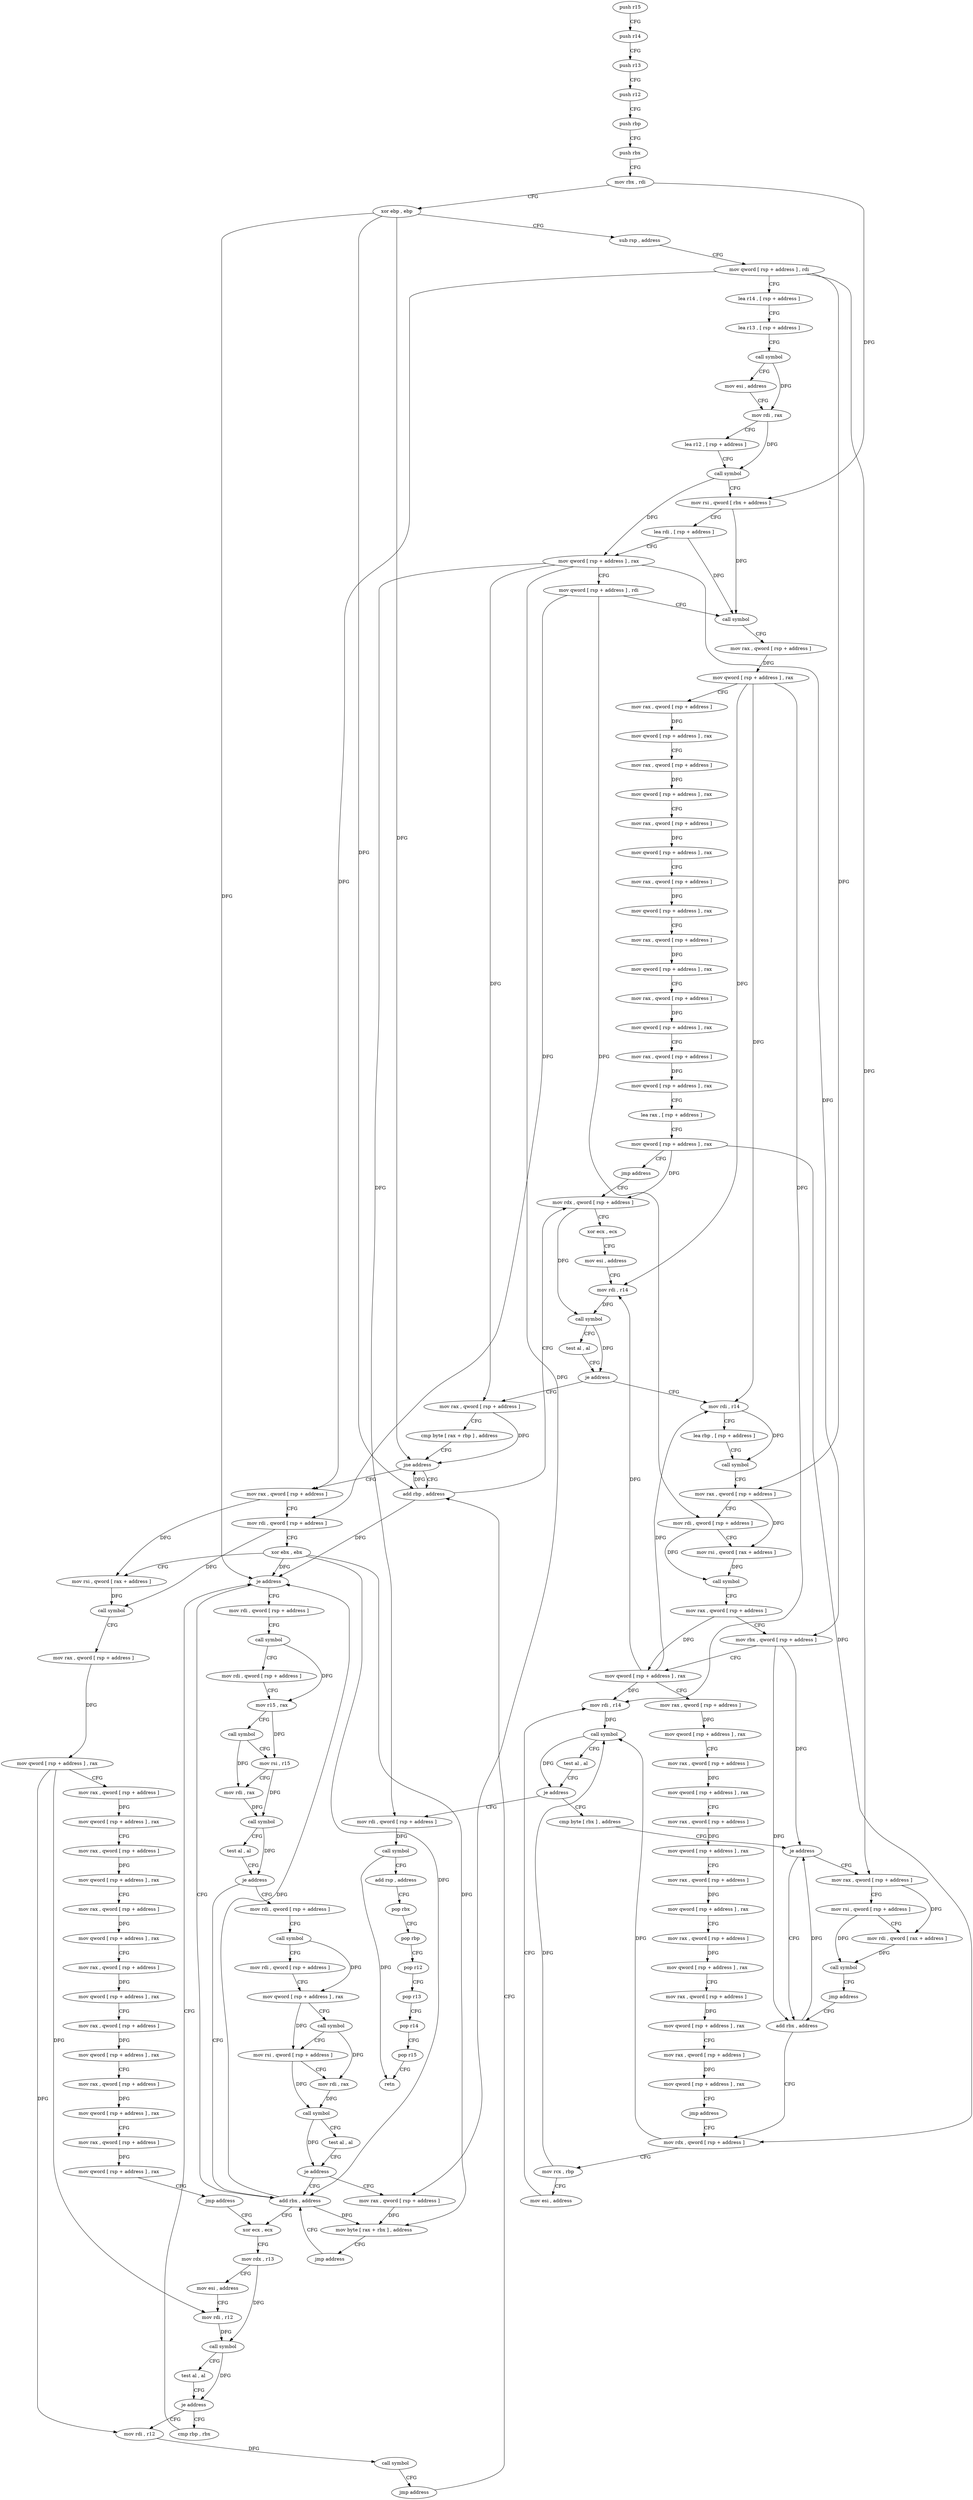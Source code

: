 digraph "func" {
"87600" [label = "push r15" ]
"87602" [label = "push r14" ]
"87604" [label = "push r13" ]
"87606" [label = "push r12" ]
"87608" [label = "push rbp" ]
"87609" [label = "push rbx" ]
"87610" [label = "mov rbx , rdi" ]
"87613" [label = "xor ebp , ebp" ]
"87615" [label = "sub rsp , address" ]
"87622" [label = "mov qword [ rsp + address ] , rdi" ]
"87627" [label = "lea r14 , [ rsp + address ]" ]
"87635" [label = "lea r13 , [ rsp + address ]" ]
"87643" [label = "call symbol" ]
"87648" [label = "mov esi , address" ]
"87653" [label = "mov rdi , rax" ]
"87656" [label = "lea r12 , [ rsp + address ]" ]
"87664" [label = "call symbol" ]
"87669" [label = "mov rsi , qword [ rbx + address ]" ]
"87673" [label = "lea rdi , [ rsp + address ]" ]
"87678" [label = "mov qword [ rsp + address ] , rax" ]
"87683" [label = "mov qword [ rsp + address ] , rdi" ]
"87688" [label = "call symbol" ]
"87693" [label = "mov rax , qword [ rsp + address ]" ]
"87698" [label = "mov qword [ rsp + address ] , rax" ]
"87706" [label = "mov rax , qword [ rsp + address ]" ]
"87711" [label = "mov qword [ rsp + address ] , rax" ]
"87719" [label = "mov rax , qword [ rsp + address ]" ]
"87724" [label = "mov qword [ rsp + address ] , rax" ]
"87732" [label = "mov rax , qword [ rsp + address ]" ]
"87737" [label = "mov qword [ rsp + address ] , rax" ]
"87745" [label = "mov rax , qword [ rsp + address ]" ]
"87750" [label = "mov qword [ rsp + address ] , rax" ]
"87758" [label = "mov rax , qword [ rsp + address ]" ]
"87763" [label = "mov qword [ rsp + address ] , rax" ]
"87771" [label = "mov rax , qword [ rsp + address ]" ]
"87776" [label = "mov qword [ rsp + address ] , rax" ]
"87784" [label = "mov rax , qword [ rsp + address ]" ]
"87789" [label = "mov qword [ rsp + address ] , rax" ]
"87797" [label = "lea rax , [ rsp + address ]" ]
"87805" [label = "mov qword [ rsp + address ] , rax" ]
"87810" [label = "jmp address" ]
"87820" [label = "mov rdx , qword [ rsp + address ]" ]
"87825" [label = "xor ecx , ecx" ]
"87827" [label = "mov esi , address" ]
"87832" [label = "mov rdi , r14" ]
"87835" [label = "call symbol" ]
"87840" [label = "test al , al" ]
"87842" [label = "je address" ]
"88152" [label = "mov rdi , r14" ]
"87848" [label = "mov rax , qword [ rsp + address ]" ]
"88155" [label = "lea rbp , [ rsp + address ]" ]
"88160" [label = "call symbol" ]
"88165" [label = "mov rax , qword [ rsp + address ]" ]
"88170" [label = "mov rdi , qword [ rsp + address ]" ]
"88175" [label = "mov rsi , qword [ rax + address ]" ]
"88179" [label = "call symbol" ]
"88184" [label = "mov rax , qword [ rsp + address ]" ]
"88189" [label = "mov rbx , qword [ rsp + address ]" ]
"88194" [label = "mov qword [ rsp + address ] , rax" ]
"88202" [label = "mov rax , qword [ rsp + address ]" ]
"88207" [label = "mov qword [ rsp + address ] , rax" ]
"88215" [label = "mov rax , qword [ rsp + address ]" ]
"88220" [label = "mov qword [ rsp + address ] , rax" ]
"88228" [label = "mov rax , qword [ rsp + address ]" ]
"88233" [label = "mov qword [ rsp + address ] , rax" ]
"88241" [label = "mov rax , qword [ rsp + address ]" ]
"88246" [label = "mov qword [ rsp + address ] , rax" ]
"88254" [label = "mov rax , qword [ rsp + address ]" ]
"88259" [label = "mov qword [ rsp + address ] , rax" ]
"88267" [label = "mov rax , qword [ rsp + address ]" ]
"88272" [label = "mov qword [ rsp + address ] , rax" ]
"88280" [label = "mov rax , qword [ rsp + address ]" ]
"88285" [label = "mov qword [ rsp + address ] , rax" ]
"88293" [label = "jmp address" ]
"88308" [label = "mov rdx , qword [ rsp + address ]" ]
"87853" [label = "cmp byte [ rax + rbp ] , address" ]
"87857" [label = "jne address" ]
"87816" [label = "add rbp , address" ]
"87859" [label = "mov rax , qword [ rsp + address ]" ]
"88313" [label = "mov rcx , rbp" ]
"88316" [label = "mov esi , address" ]
"88321" [label = "mov rdi , r14" ]
"88324" [label = "call symbol" ]
"88329" [label = "test al , al" ]
"88331" [label = "je address" ]
"88368" [label = "mov rdi , qword [ rsp + address ]" ]
"88333" [label = "cmp byte [ rbx ] , address" ]
"87864" [label = "mov rdi , qword [ rsp + address ]" ]
"87869" [label = "xor ebx , ebx" ]
"87871" [label = "mov rsi , qword [ rax + address ]" ]
"87875" [label = "call symbol" ]
"87880" [label = "mov rax , qword [ rsp + address ]" ]
"87885" [label = "mov qword [ rsp + address ] , rax" ]
"87893" [label = "mov rax , qword [ rsp + address ]" ]
"87898" [label = "mov qword [ rsp + address ] , rax" ]
"87906" [label = "mov rax , qword [ rsp + address ]" ]
"87911" [label = "mov qword [ rsp + address ] , rax" ]
"87919" [label = "mov rax , qword [ rsp + address ]" ]
"87924" [label = "mov qword [ rsp + address ] , rax" ]
"87932" [label = "mov rax , qword [ rsp + address ]" ]
"87937" [label = "mov qword [ rsp + address ] , rax" ]
"87945" [label = "mov rax , qword [ rsp + address ]" ]
"87950" [label = "mov qword [ rsp + address ] , rax" ]
"87958" [label = "mov rax , qword [ rsp + address ]" ]
"87963" [label = "mov qword [ rsp + address ] , rax" ]
"87971" [label = "mov rax , qword [ rsp + address ]" ]
"87976" [label = "mov qword [ rsp + address ] , rax" ]
"87984" [label = "jmp address" ]
"87996" [label = "xor ecx , ecx" ]
"88373" [label = "call symbol" ]
"88378" [label = "add rsp , address" ]
"88385" [label = "pop rbx" ]
"88386" [label = "pop rbp" ]
"88387" [label = "pop r12" ]
"88389" [label = "pop r13" ]
"88391" [label = "pop r14" ]
"88393" [label = "pop r15" ]
"88395" [label = "retn" ]
"88336" [label = "je address" ]
"88304" [label = "add rbx , address" ]
"88338" [label = "mov rax , qword [ rsp + address ]" ]
"87998" [label = "mov rdx , r13" ]
"88001" [label = "mov esi , address" ]
"88006" [label = "mov rdi , r12" ]
"88009" [label = "call symbol" ]
"88014" [label = "test al , al" ]
"88016" [label = "je address" ]
"88136" [label = "mov rdi , r12" ]
"88018" [label = "cmp rbp , rbx" ]
"88343" [label = "mov rsi , qword [ rsp + address ]" ]
"88348" [label = "mov rdi , qword [ rax + address ]" ]
"88352" [label = "call symbol" ]
"88357" [label = "jmp address" ]
"88139" [label = "call symbol" ]
"88144" [label = "jmp address" ]
"88021" [label = "je address" ]
"87992" [label = "add rbx , address" ]
"88023" [label = "mov rdi , qword [ rsp + address ]" ]
"88031" [label = "call symbol" ]
"88036" [label = "mov rdi , qword [ rsp + address ]" ]
"88044" [label = "mov r15 , rax" ]
"88047" [label = "call symbol" ]
"88052" [label = "mov rsi , r15" ]
"88055" [label = "mov rdi , rax" ]
"88058" [label = "call symbol" ]
"88063" [label = "test al , al" ]
"88065" [label = "je address" ]
"88067" [label = "mov rdi , qword [ rsp + address ]" ]
"88075" [label = "call symbol" ]
"88080" [label = "mov rdi , qword [ rsp + address ]" ]
"88088" [label = "mov qword [ rsp + address ] , rax" ]
"88093" [label = "call symbol" ]
"88098" [label = "mov rsi , qword [ rsp + address ]" ]
"88103" [label = "mov rdi , rax" ]
"88106" [label = "call symbol" ]
"88111" [label = "test al , al" ]
"88113" [label = "je address" ]
"88115" [label = "mov rax , qword [ rsp + address ]" ]
"88120" [label = "mov byte [ rax + rbx ] , address" ]
"88124" [label = "jmp address" ]
"87600" -> "87602" [ label = "CFG" ]
"87602" -> "87604" [ label = "CFG" ]
"87604" -> "87606" [ label = "CFG" ]
"87606" -> "87608" [ label = "CFG" ]
"87608" -> "87609" [ label = "CFG" ]
"87609" -> "87610" [ label = "CFG" ]
"87610" -> "87613" [ label = "CFG" ]
"87610" -> "87669" [ label = "DFG" ]
"87613" -> "87615" [ label = "CFG" ]
"87613" -> "87857" [ label = "DFG" ]
"87613" -> "87816" [ label = "DFG" ]
"87613" -> "88021" [ label = "DFG" ]
"87615" -> "87622" [ label = "CFG" ]
"87622" -> "87627" [ label = "CFG" ]
"87622" -> "88165" [ label = "DFG" ]
"87622" -> "87859" [ label = "DFG" ]
"87622" -> "88338" [ label = "DFG" ]
"87627" -> "87635" [ label = "CFG" ]
"87635" -> "87643" [ label = "CFG" ]
"87643" -> "87648" [ label = "CFG" ]
"87643" -> "87653" [ label = "DFG" ]
"87648" -> "87653" [ label = "CFG" ]
"87653" -> "87656" [ label = "CFG" ]
"87653" -> "87664" [ label = "DFG" ]
"87656" -> "87664" [ label = "CFG" ]
"87664" -> "87669" [ label = "CFG" ]
"87664" -> "87678" [ label = "DFG" ]
"87669" -> "87673" [ label = "CFG" ]
"87669" -> "87688" [ label = "DFG" ]
"87673" -> "87678" [ label = "CFG" ]
"87673" -> "87688" [ label = "DFG" ]
"87678" -> "87683" [ label = "CFG" ]
"87678" -> "88189" [ label = "DFG" ]
"87678" -> "87848" [ label = "DFG" ]
"87678" -> "88368" [ label = "DFG" ]
"87678" -> "88115" [ label = "DFG" ]
"87683" -> "87688" [ label = "CFG" ]
"87683" -> "88170" [ label = "DFG" ]
"87683" -> "87864" [ label = "DFG" ]
"87688" -> "87693" [ label = "CFG" ]
"87693" -> "87698" [ label = "DFG" ]
"87698" -> "87706" [ label = "CFG" ]
"87698" -> "87832" [ label = "DFG" ]
"87698" -> "88152" [ label = "DFG" ]
"87698" -> "88321" [ label = "DFG" ]
"87706" -> "87711" [ label = "DFG" ]
"87711" -> "87719" [ label = "CFG" ]
"87719" -> "87724" [ label = "DFG" ]
"87724" -> "87732" [ label = "CFG" ]
"87732" -> "87737" [ label = "DFG" ]
"87737" -> "87745" [ label = "CFG" ]
"87745" -> "87750" [ label = "DFG" ]
"87750" -> "87758" [ label = "CFG" ]
"87758" -> "87763" [ label = "DFG" ]
"87763" -> "87771" [ label = "CFG" ]
"87771" -> "87776" [ label = "DFG" ]
"87776" -> "87784" [ label = "CFG" ]
"87784" -> "87789" [ label = "DFG" ]
"87789" -> "87797" [ label = "CFG" ]
"87797" -> "87805" [ label = "CFG" ]
"87805" -> "87810" [ label = "CFG" ]
"87805" -> "87820" [ label = "DFG" ]
"87805" -> "88308" [ label = "DFG" ]
"87810" -> "87820" [ label = "CFG" ]
"87820" -> "87825" [ label = "CFG" ]
"87820" -> "87835" [ label = "DFG" ]
"87825" -> "87827" [ label = "CFG" ]
"87827" -> "87832" [ label = "CFG" ]
"87832" -> "87835" [ label = "DFG" ]
"87835" -> "87840" [ label = "CFG" ]
"87835" -> "87842" [ label = "DFG" ]
"87840" -> "87842" [ label = "CFG" ]
"87842" -> "88152" [ label = "CFG" ]
"87842" -> "87848" [ label = "CFG" ]
"88152" -> "88155" [ label = "CFG" ]
"88152" -> "88160" [ label = "DFG" ]
"87848" -> "87853" [ label = "CFG" ]
"87848" -> "87857" [ label = "DFG" ]
"88155" -> "88160" [ label = "CFG" ]
"88160" -> "88165" [ label = "CFG" ]
"88165" -> "88170" [ label = "CFG" ]
"88165" -> "88175" [ label = "DFG" ]
"88170" -> "88175" [ label = "CFG" ]
"88170" -> "88179" [ label = "DFG" ]
"88175" -> "88179" [ label = "DFG" ]
"88179" -> "88184" [ label = "CFG" ]
"88184" -> "88189" [ label = "CFG" ]
"88184" -> "88194" [ label = "DFG" ]
"88189" -> "88194" [ label = "CFG" ]
"88189" -> "88336" [ label = "DFG" ]
"88189" -> "88304" [ label = "DFG" ]
"88194" -> "88202" [ label = "CFG" ]
"88194" -> "87832" [ label = "DFG" ]
"88194" -> "88152" [ label = "DFG" ]
"88194" -> "88321" [ label = "DFG" ]
"88202" -> "88207" [ label = "DFG" ]
"88207" -> "88215" [ label = "CFG" ]
"88215" -> "88220" [ label = "DFG" ]
"88220" -> "88228" [ label = "CFG" ]
"88228" -> "88233" [ label = "DFG" ]
"88233" -> "88241" [ label = "CFG" ]
"88241" -> "88246" [ label = "DFG" ]
"88246" -> "88254" [ label = "CFG" ]
"88254" -> "88259" [ label = "DFG" ]
"88259" -> "88267" [ label = "CFG" ]
"88267" -> "88272" [ label = "DFG" ]
"88272" -> "88280" [ label = "CFG" ]
"88280" -> "88285" [ label = "DFG" ]
"88285" -> "88293" [ label = "CFG" ]
"88293" -> "88308" [ label = "CFG" ]
"88308" -> "88313" [ label = "CFG" ]
"88308" -> "88324" [ label = "DFG" ]
"87853" -> "87857" [ label = "CFG" ]
"87857" -> "87816" [ label = "CFG" ]
"87857" -> "87859" [ label = "CFG" ]
"87816" -> "87820" [ label = "CFG" ]
"87816" -> "87857" [ label = "DFG" ]
"87816" -> "88021" [ label = "DFG" ]
"87859" -> "87864" [ label = "CFG" ]
"87859" -> "87871" [ label = "DFG" ]
"88313" -> "88316" [ label = "CFG" ]
"88313" -> "88324" [ label = "DFG" ]
"88316" -> "88321" [ label = "CFG" ]
"88321" -> "88324" [ label = "DFG" ]
"88324" -> "88329" [ label = "CFG" ]
"88324" -> "88331" [ label = "DFG" ]
"88329" -> "88331" [ label = "CFG" ]
"88331" -> "88368" [ label = "CFG" ]
"88331" -> "88333" [ label = "CFG" ]
"88368" -> "88373" [ label = "DFG" ]
"88333" -> "88336" [ label = "CFG" ]
"87864" -> "87869" [ label = "CFG" ]
"87864" -> "87875" [ label = "DFG" ]
"87869" -> "87871" [ label = "CFG" ]
"87869" -> "88021" [ label = "DFG" ]
"87869" -> "87992" [ label = "DFG" ]
"87869" -> "88120" [ label = "DFG" ]
"87871" -> "87875" [ label = "DFG" ]
"87875" -> "87880" [ label = "CFG" ]
"87880" -> "87885" [ label = "DFG" ]
"87885" -> "87893" [ label = "CFG" ]
"87885" -> "88006" [ label = "DFG" ]
"87885" -> "88136" [ label = "DFG" ]
"87893" -> "87898" [ label = "DFG" ]
"87898" -> "87906" [ label = "CFG" ]
"87906" -> "87911" [ label = "DFG" ]
"87911" -> "87919" [ label = "CFG" ]
"87919" -> "87924" [ label = "DFG" ]
"87924" -> "87932" [ label = "CFG" ]
"87932" -> "87937" [ label = "DFG" ]
"87937" -> "87945" [ label = "CFG" ]
"87945" -> "87950" [ label = "DFG" ]
"87950" -> "87958" [ label = "CFG" ]
"87958" -> "87963" [ label = "DFG" ]
"87963" -> "87971" [ label = "CFG" ]
"87971" -> "87976" [ label = "DFG" ]
"87976" -> "87984" [ label = "CFG" ]
"87984" -> "87996" [ label = "CFG" ]
"87996" -> "87998" [ label = "CFG" ]
"88373" -> "88378" [ label = "CFG" ]
"88373" -> "88395" [ label = "DFG" ]
"88378" -> "88385" [ label = "CFG" ]
"88385" -> "88386" [ label = "CFG" ]
"88386" -> "88387" [ label = "CFG" ]
"88387" -> "88389" [ label = "CFG" ]
"88389" -> "88391" [ label = "CFG" ]
"88391" -> "88393" [ label = "CFG" ]
"88393" -> "88395" [ label = "CFG" ]
"88336" -> "88304" [ label = "CFG" ]
"88336" -> "88338" [ label = "CFG" ]
"88304" -> "88308" [ label = "CFG" ]
"88304" -> "88336" [ label = "DFG" ]
"88338" -> "88343" [ label = "CFG" ]
"88338" -> "88348" [ label = "DFG" ]
"87998" -> "88001" [ label = "CFG" ]
"87998" -> "88009" [ label = "DFG" ]
"88001" -> "88006" [ label = "CFG" ]
"88006" -> "88009" [ label = "DFG" ]
"88009" -> "88014" [ label = "CFG" ]
"88009" -> "88016" [ label = "DFG" ]
"88014" -> "88016" [ label = "CFG" ]
"88016" -> "88136" [ label = "CFG" ]
"88016" -> "88018" [ label = "CFG" ]
"88136" -> "88139" [ label = "DFG" ]
"88018" -> "88021" [ label = "CFG" ]
"88343" -> "88348" [ label = "CFG" ]
"88343" -> "88352" [ label = "DFG" ]
"88348" -> "88352" [ label = "DFG" ]
"88352" -> "88357" [ label = "CFG" ]
"88357" -> "88304" [ label = "CFG" ]
"88139" -> "88144" [ label = "CFG" ]
"88144" -> "87816" [ label = "CFG" ]
"88021" -> "87992" [ label = "CFG" ]
"88021" -> "88023" [ label = "CFG" ]
"87992" -> "87996" [ label = "CFG" ]
"87992" -> "88021" [ label = "DFG" ]
"87992" -> "88120" [ label = "DFG" ]
"88023" -> "88031" [ label = "CFG" ]
"88031" -> "88036" [ label = "CFG" ]
"88031" -> "88044" [ label = "DFG" ]
"88036" -> "88044" [ label = "CFG" ]
"88044" -> "88047" [ label = "CFG" ]
"88044" -> "88052" [ label = "DFG" ]
"88047" -> "88052" [ label = "CFG" ]
"88047" -> "88055" [ label = "DFG" ]
"88052" -> "88055" [ label = "CFG" ]
"88052" -> "88058" [ label = "DFG" ]
"88055" -> "88058" [ label = "DFG" ]
"88058" -> "88063" [ label = "CFG" ]
"88058" -> "88065" [ label = "DFG" ]
"88063" -> "88065" [ label = "CFG" ]
"88065" -> "87992" [ label = "CFG" ]
"88065" -> "88067" [ label = "CFG" ]
"88067" -> "88075" [ label = "CFG" ]
"88075" -> "88080" [ label = "CFG" ]
"88075" -> "88088" [ label = "DFG" ]
"88080" -> "88088" [ label = "CFG" ]
"88088" -> "88093" [ label = "CFG" ]
"88088" -> "88098" [ label = "DFG" ]
"88093" -> "88098" [ label = "CFG" ]
"88093" -> "88103" [ label = "DFG" ]
"88098" -> "88103" [ label = "CFG" ]
"88098" -> "88106" [ label = "DFG" ]
"88103" -> "88106" [ label = "DFG" ]
"88106" -> "88111" [ label = "CFG" ]
"88106" -> "88113" [ label = "DFG" ]
"88111" -> "88113" [ label = "CFG" ]
"88113" -> "87992" [ label = "CFG" ]
"88113" -> "88115" [ label = "CFG" ]
"88115" -> "88120" [ label = "DFG" ]
"88120" -> "88124" [ label = "CFG" ]
"88124" -> "87992" [ label = "CFG" ]
}
